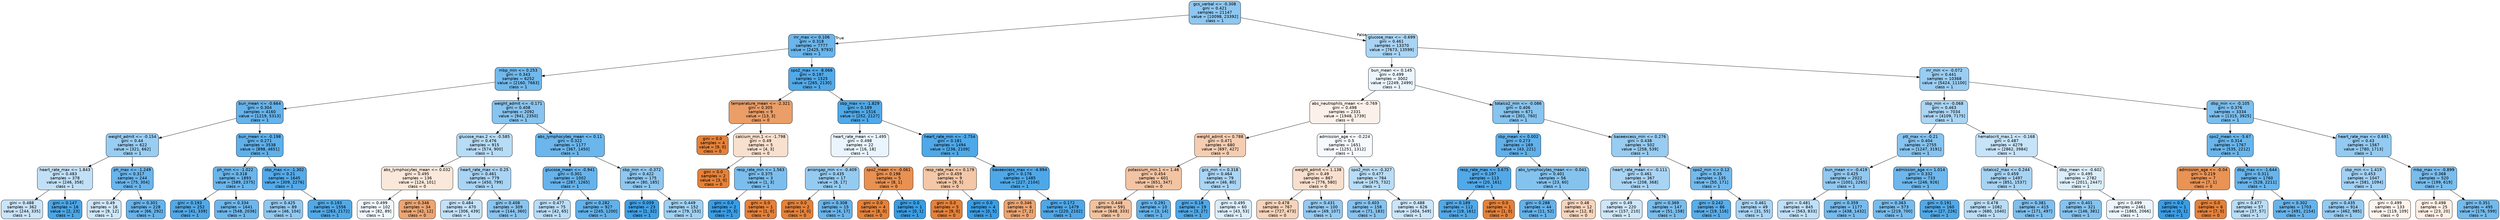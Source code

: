 digraph Tree {
node [shape=box, style="filled, rounded", color="black", fontname="helvetica"] ;
edge [fontname="helvetica"] ;
0 [label="gcs_verbal <= -0.308\ngini = 0.421\nsamples = 21147\nvalue = [10098, 23392]\nclass = 1", fillcolor="#8ec7f0"] ;
1 [label="inr_max <= 0.106\ngini = 0.318\nsamples = 7777\nvalue = [2425, 9793]\nclass = 1", fillcolor="#6ab5eb"] ;
0 -> 1 [labeldistance=2.5, labelangle=45, headlabel="True"] ;
2 [label="mbp_min <= 0.253\ngini = 0.343\nsamples = 6252\nvalue = [2160, 7663]\nclass = 1", fillcolor="#71b9ec"] ;
1 -> 2 ;
3 [label="bun_mean <= -0.664\ngini = 0.304\nsamples = 4160\nvalue = [1219, 5313]\nclass = 1", fillcolor="#66b3eb"] ;
2 -> 3 ;
4 [label="weight_admit <= -0.154\ngini = 0.44\nsamples = 622\nvalue = [321, 662]\nclass = 1", fillcolor="#99cdf2"] ;
3 -> 4 ;
5 [label="heart_rate_max <= 1.843\ngini = 0.483\nsamples = 378\nvalue = [246, 358]\nclass = 1", fillcolor="#c1e0f7"] ;
4 -> 5 ;
6 [label="gini = 0.488\nsamples = 362\nvalue = [244, 335]\nclass = 1", fillcolor="#c9e4f8"] ;
5 -> 6 ;
7 [label="gini = 0.147\nsamples = 16\nvalue = [2, 23]\nclass = 1", fillcolor="#4aa6e7"] ;
5 -> 7 ;
8 [label="ph_max <= -1.249\ngini = 0.317\nsamples = 244\nvalue = [75, 304]\nclass = 1", fillcolor="#6ab5eb"] ;
4 -> 8 ;
9 [label="gini = 0.49\nsamples = 16\nvalue = [9, 12]\nclass = 1", fillcolor="#cee6f8"] ;
8 -> 9 ;
10 [label="gini = 0.301\nsamples = 228\nvalue = [66, 292]\nclass = 1", fillcolor="#66b3eb"] ;
8 -> 10 ;
11 [label="bun_mean <= -0.198\ngini = 0.271\nsamples = 3538\nvalue = [898, 4651]\nclass = 1", fillcolor="#5fb0ea"] ;
3 -> 11 ;
12 [label="ph_min <= -1.022\ngini = 0.318\nsamples = 1893\nvalue = [589, 2375]\nclass = 1", fillcolor="#6ab5eb"] ;
11 -> 12 ;
13 [label="gini = 0.193\nsamples = 252\nvalue = [41, 339]\nclass = 1", fillcolor="#51a9e8"] ;
12 -> 13 ;
14 [label="gini = 0.334\nsamples = 1641\nvalue = [548, 2036]\nclass = 1", fillcolor="#6eb7ec"] ;
12 -> 14 ;
15 [label="sbp_max <= -1.302\ngini = 0.21\nsamples = 1645\nvalue = [309, 2276]\nclass = 1", fillcolor="#54aae9"] ;
11 -> 15 ;
16 [label="gini = 0.425\nsamples = 89\nvalue = [46, 104]\nclass = 1", fillcolor="#91c8f0"] ;
15 -> 16 ;
17 [label="gini = 0.193\nsamples = 1556\nvalue = [263, 2172]\nclass = 1", fillcolor="#51a9e8"] ;
15 -> 17 ;
18 [label="weight_admit <= -0.171\ngini = 0.408\nsamples = 2092\nvalue = [941, 2350]\nclass = 1", fillcolor="#88c4ef"] ;
2 -> 18 ;
19 [label="glucose_max.2 <= -0.585\ngini = 0.476\nsamples = 915\nvalue = [574, 900]\nclass = 1", fillcolor="#b7dcf6"] ;
18 -> 19 ;
20 [label="abs_lymphocytes_mean <= 0.032\ngini = 0.495\nsamples = 136\nvalue = [124, 101]\nclass = 0", fillcolor="#fae8da"] ;
19 -> 20 ;
21 [label="gini = 0.499\nsamples = 102\nvalue = [82, 89]\nclass = 1", fillcolor="#eff7fd"] ;
20 -> 21 ;
22 [label="gini = 0.346\nsamples = 34\nvalue = [42, 12]\nclass = 0", fillcolor="#eca572"] ;
20 -> 22 ;
23 [label="heart_rate_max <= 0.25\ngini = 0.461\nsamples = 779\nvalue = [450, 799]\nclass = 1", fillcolor="#a9d4f4"] ;
19 -> 23 ;
24 [label="gini = 0.484\nsamples = 470\nvalue = [306, 439]\nclass = 1", fillcolor="#c3e1f7"] ;
23 -> 24 ;
25 [label="gini = 0.408\nsamples = 309\nvalue = [144, 360]\nclass = 1", fillcolor="#88c4ef"] ;
23 -> 25 ;
26 [label="abs_lymphocytes_mean <= 0.11\ngini = 0.322\nsamples = 1177\nvalue = [367, 1450]\nclass = 1", fillcolor="#6bb6ec"] ;
18 -> 26 ;
27 [label="glucose_mean <= -0.941\ngini = 0.301\nsamples = 1002\nvalue = [287, 1265]\nclass = 1", fillcolor="#66b3eb"] ;
26 -> 27 ;
28 [label="gini = 0.477\nsamples = 75\nvalue = [42, 65]\nclass = 1", fillcolor="#b9dcf6"] ;
27 -> 28 ;
29 [label="gini = 0.282\nsamples = 927\nvalue = [245, 1200]\nclass = 1", fillcolor="#61b1ea"] ;
27 -> 29 ;
30 [label="sbp_min <= -0.372\ngini = 0.422\nsamples = 175\nvalue = [80, 185]\nclass = 1", fillcolor="#8fc7f0"] ;
26 -> 30 ;
31 [label="gini = 0.059\nsamples = 23\nvalue = [1, 32]\nclass = 1", fillcolor="#3fa0e6"] ;
30 -> 31 ;
32 [label="gini = 0.449\nsamples = 152\nvalue = [79, 153]\nclass = 1", fillcolor="#9fd0f2"] ;
30 -> 32 ;
33 [label="spo2_max <= -8.066\ngini = 0.197\nsamples = 1525\nvalue = [265, 2130]\nclass = 1", fillcolor="#52a9e8"] ;
1 -> 33 ;
34 [label="temperature_mean <= -2.321\ngini = 0.305\nsamples = 9\nvalue = [13, 3]\nclass = 0", fillcolor="#eb9e67"] ;
33 -> 34 ;
35 [label="gini = 0.0\nsamples = 4\nvalue = [9, 0]\nclass = 0", fillcolor="#e58139"] ;
34 -> 35 ;
36 [label="calcium_min.1 <= -1.798\ngini = 0.49\nsamples = 5\nvalue = [4, 3]\nclass = 0", fillcolor="#f8e0ce"] ;
34 -> 36 ;
37 [label="gini = 0.0\nsamples = 2\nvalue = [3, 0]\nclass = 0", fillcolor="#e58139"] ;
36 -> 37 ;
38 [label="resp_rate_min <= 1.563\ngini = 0.375\nsamples = 3\nvalue = [1, 3]\nclass = 1", fillcolor="#7bbeee"] ;
36 -> 38 ;
39 [label="gini = 0.0\nsamples = 2\nvalue = [0, 3]\nclass = 1", fillcolor="#399de5"] ;
38 -> 39 ;
40 [label="gini = 0.0\nsamples = 1\nvalue = [1, 0]\nclass = 0", fillcolor="#e58139"] ;
38 -> 40 ;
41 [label="sbp_max <= -1.829\ngini = 0.189\nsamples = 1516\nvalue = [252, 2127]\nclass = 1", fillcolor="#50a9e8"] ;
33 -> 41 ;
42 [label="heart_rate_mean <= 1.495\ngini = 0.498\nsamples = 22\nvalue = [16, 18]\nclass = 1", fillcolor="#e9f4fc"] ;
41 -> 42 ;
43 [label="aniongap_min <= -0.409\ngini = 0.435\nsamples = 17\nvalue = [8, 17]\nclass = 1", fillcolor="#96cbf1"] ;
42 -> 43 ;
44 [label="gini = 0.0\nsamples = 2\nvalue = [4, 0]\nclass = 0", fillcolor="#e58139"] ;
43 -> 44 ;
45 [label="gini = 0.308\nsamples = 15\nvalue = [4, 17]\nclass = 1", fillcolor="#68b4eb"] ;
43 -> 45 ;
46 [label="spo2_mean <= -0.061\ngini = 0.198\nsamples = 5\nvalue = [8, 1]\nclass = 0", fillcolor="#e89152"] ;
42 -> 46 ;
47 [label="gini = 0.0\nsamples = 4\nvalue = [8, 0]\nclass = 0", fillcolor="#e58139"] ;
46 -> 47 ;
48 [label="gini = 0.0\nsamples = 1\nvalue = [0, 1]\nclass = 1", fillcolor="#399de5"] ;
46 -> 48 ;
49 [label="heart_rate_min <= -2.754\ngini = 0.181\nsamples = 1494\nvalue = [236, 2109]\nclass = 1", fillcolor="#4fa8e8"] ;
41 -> 49 ;
50 [label="resp_rate_max <= 0.179\ngini = 0.459\nsamples = 9\nvalue = [9, 5]\nclass = 0", fillcolor="#f3c7a7"] ;
49 -> 50 ;
51 [label="gini = 0.0\nsamples = 5\nvalue = [9, 0]\nclass = 0", fillcolor="#e58139"] ;
50 -> 51 ;
52 [label="gini = 0.0\nsamples = 4\nvalue = [0, 5]\nclass = 1", fillcolor="#399de5"] ;
50 -> 52 ;
53 [label="baseexcess_max <= -4.994\ngini = 0.176\nsamples = 1485\nvalue = [227, 2104]\nclass = 1", fillcolor="#4ea8e8"] ;
49 -> 53 ;
54 [label="gini = 0.346\nsamples = 6\nvalue = [7, 2]\nclass = 0", fillcolor="#eca572"] ;
53 -> 54 ;
55 [label="gini = 0.172\nsamples = 1479\nvalue = [220, 2102]\nclass = 1", fillcolor="#4ea7e8"] ;
53 -> 55 ;
56 [label="glucose_max <= -0.699\ngini = 0.461\nsamples = 13370\nvalue = [7673, 13599]\nclass = 1", fillcolor="#a9d4f4"] ;
0 -> 56 [labeldistance=2.5, labelangle=-45, headlabel="False"] ;
57 [label="bun_mean <= 0.145\ngini = 0.499\nsamples = 3002\nvalue = [2249, 2499]\nclass = 1", fillcolor="#ebf5fc"] ;
56 -> 57 ;
58 [label="abs_neutrophils_mean <= -0.769\ngini = 0.498\nsamples = 2331\nvalue = [1948, 1739]\nclass = 0", fillcolor="#fcf1ea"] ;
57 -> 58 ;
59 [label="weight_admit <= 0.788\ngini = 0.471\nsamples = 680\nvalue = [697, 427]\nclass = 0", fillcolor="#f5ceb2"] ;
58 -> 59 ;
60 [label="potassium_min.1 <= 1.46\ngini = 0.454\nsamples = 601\nvalue = [651, 347]\nclass = 0", fillcolor="#f3c4a3"] ;
59 -> 60 ;
61 [label="gini = 0.448\nsamples = 591\nvalue = [648, 333]\nclass = 0", fillcolor="#f2c29f"] ;
60 -> 61 ;
62 [label="gini = 0.291\nsamples = 10\nvalue = [3, 14]\nclass = 1", fillcolor="#63b2eb"] ;
60 -> 62 ;
63 [label="gcs_min <= 0.318\ngini = 0.464\nsamples = 79\nvalue = [46, 80]\nclass = 1", fillcolor="#abd5f4"] ;
59 -> 63 ;
64 [label="gini = 0.18\nsamples = 19\nvalue = [3, 27]\nclass = 1", fillcolor="#4fa8e8"] ;
63 -> 64 ;
65 [label="gini = 0.495\nsamples = 60\nvalue = [43, 53]\nclass = 1", fillcolor="#daedfa"] ;
63 -> 65 ;
66 [label="admission_age <= -0.224\ngini = 0.5\nsamples = 1651\nvalue = [1251, 1312]\nclass = 1", fillcolor="#f6fafe"] ;
58 -> 66 ;
67 [label="weight_admit <= 1.138\ngini = 0.49\nsamples = 867\nvalue = [776, 580]\nclass = 0", fillcolor="#f8dfcd"] ;
66 -> 67 ;
68 [label="gini = 0.478\nsamples = 767\nvalue = [727, 473]\nclass = 0", fillcolor="#f6d3ba"] ;
67 -> 68 ;
69 [label="gini = 0.431\nsamples = 100\nvalue = [49, 107]\nclass = 1", fillcolor="#94caf1"] ;
67 -> 69 ;
70 [label="spo2_min <= -0.327\ngini = 0.477\nsamples = 784\nvalue = [475, 732]\nclass = 1", fillcolor="#b9ddf6"] ;
66 -> 70 ;
71 [label="gini = 0.403\nsamples = 158\nvalue = [71, 183]\nclass = 1", fillcolor="#86c3ef"] ;
70 -> 71 ;
72 [label="gini = 0.488\nsamples = 626\nvalue = [404, 549]\nclass = 1", fillcolor="#cbe5f8"] ;
70 -> 72 ;
73 [label="totalco2_min <= -0.086\ngini = 0.406\nsamples = 671\nvalue = [301, 760]\nclass = 1", fillcolor="#87c4ef"] ;
57 -> 73 ;
74 [label="sbp_mean <= 0.002\ngini = 0.273\nsamples = 169\nvalue = [43, 221]\nclass = 1", fillcolor="#60b0ea"] ;
73 -> 74 ;
75 [label="resp_rate_max <= 3.675\ngini = 0.197\nsamples = 113\nvalue = [20, 161]\nclass = 1", fillcolor="#52a9e8"] ;
74 -> 75 ;
76 [label="gini = 0.189\nsamples = 112\nvalue = [19, 161]\nclass = 1", fillcolor="#50a9e8"] ;
75 -> 76 ;
77 [label="gini = 0.0\nsamples = 1\nvalue = [1, 0]\nclass = 0", fillcolor="#e58139"] ;
75 -> 77 ;
78 [label="abs_lymphocytes_mean <= -0.041\ngini = 0.401\nsamples = 56\nvalue = [23, 60]\nclass = 1", fillcolor="#85c3ef"] ;
74 -> 78 ;
79 [label="gini = 0.288\nsamples = 44\nvalue = [11, 52]\nclass = 1", fillcolor="#63b2ea"] ;
78 -> 79 ;
80 [label="gini = 0.48\nsamples = 12\nvalue = [12, 8]\nclass = 0", fillcolor="#f6d5bd"] ;
78 -> 80 ;
81 [label="baseexcess_min <= 0.276\ngini = 0.438\nsamples = 502\nvalue = [258, 539]\nclass = 1", fillcolor="#98ccf1"] ;
73 -> 81 ;
82 [label="heart_rate_mean <= -0.111\ngini = 0.461\nsamples = 367\nvalue = [208, 368]\nclass = 1", fillcolor="#a9d4f4"] ;
81 -> 82 ;
83 [label="gini = 0.49\nsamples = 220\nvalue = [157, 210]\nclass = 1", fillcolor="#cde6f8"] ;
82 -> 83 ;
84 [label="gini = 0.369\nsamples = 147\nvalue = [51, 158]\nclass = 1", fillcolor="#79bded"] ;
82 -> 84 ;
85 [label="spo2_min <= 0.12\ngini = 0.35\nsamples = 135\nvalue = [50, 171]\nclass = 1", fillcolor="#73baed"] ;
81 -> 85 ;
86 [label="gini = 0.242\nsamples = 86\nvalue = [19, 116]\nclass = 1", fillcolor="#59ade9"] ;
85 -> 86 ;
87 [label="gini = 0.461\nsamples = 49\nvalue = [31, 55]\nclass = 1", fillcolor="#a9d4f4"] ;
85 -> 87 ;
88 [label="inr_min <= -0.072\ngini = 0.441\nsamples = 10368\nvalue = [5424, 11100]\nclass = 1", fillcolor="#9acdf2"] ;
56 -> 88 ;
89 [label="sbp_min <= -0.068\ngini = 0.463\nsamples = 7034\nvalue = [4109, 7175]\nclass = 1", fillcolor="#aad5f4"] ;
88 -> 89 ;
90 [label="ptt_max <= -0.21\ngini = 0.404\nsamples = 2755\nvalue = [1247, 3191]\nclass = 1", fillcolor="#86c3ef"] ;
89 -> 90 ;
91 [label="bun_mean <= -0.419\ngini = 0.425\nsamples = 2022\nvalue = [1001, 2265]\nclass = 1", fillcolor="#91c8f0"] ;
90 -> 91 ;
92 [label="gini = 0.481\nsamples = 845\nvalue = [563, 833]\nclass = 1", fillcolor="#bfdff7"] ;
91 -> 92 ;
93 [label="gini = 0.359\nsamples = 1177\nvalue = [438, 1432]\nclass = 1", fillcolor="#76bbed"] ;
91 -> 93 ;
94 [label="admission_age <= 1.014\ngini = 0.332\nsamples = 733\nvalue = [246, 926]\nclass = 1", fillcolor="#6eb7ec"] ;
90 -> 94 ;
95 [label="gini = 0.363\nsamples = 573\nvalue = [219, 700]\nclass = 1", fillcolor="#77bced"] ;
94 -> 95 ;
96 [label="gini = 0.191\nsamples = 160\nvalue = [27, 226]\nclass = 1", fillcolor="#51a9e8"] ;
94 -> 96 ;
97 [label="hematocrit_max.1 <= -0.168\ngini = 0.487\nsamples = 4279\nvalue = [2862, 3984]\nclass = 1", fillcolor="#c7e3f8"] ;
89 -> 97 ;
98 [label="totalco2_max <= 0.244\ngini = 0.459\nsamples = 1497\nvalue = [851, 1537]\nclass = 1", fillcolor="#a7d3f3"] ;
97 -> 98 ;
99 [label="gini = 0.478\nsamples = 1082\nvalue = [680, 1040]\nclass = 1", fillcolor="#baddf6"] ;
98 -> 99 ;
100 [label="gini = 0.381\nsamples = 415\nvalue = [171, 497]\nclass = 1", fillcolor="#7dbfee"] ;
98 -> 100 ;
101 [label="dbp_mean <= -0.602\ngini = 0.495\nsamples = 2782\nvalue = [2011, 2447]\nclass = 1", fillcolor="#dceefa"] ;
97 -> 101 ;
102 [label="gini = 0.401\nsamples = 321\nvalue = [146, 381]\nclass = 1", fillcolor="#85c3ef"] ;
101 -> 102 ;
103 [label="gini = 0.499\nsamples = 2461\nvalue = [1865, 2066]\nclass = 1", fillcolor="#ecf5fc"] ;
101 -> 103 ;
104 [label="dbp_min <= -0.105\ngini = 0.376\nsamples = 3334\nvalue = [1315, 3925]\nclass = 1", fillcolor="#7bbeee"] ;
88 -> 104 ;
105 [label="spo2_mean <= -5.67\ngini = 0.314\nsamples = 1767\nvalue = [535, 2212]\nclass = 1", fillcolor="#69b5eb"] ;
104 -> 105 ;
106 [label="admission_age <= -0.04\ngini = 0.219\nsamples = 7\nvalue = [7, 1]\nclass = 0", fillcolor="#e99355"] ;
105 -> 106 ;
107 [label="gini = 0.0\nsamples = 1\nvalue = [0, 1]\nclass = 1", fillcolor="#399de5"] ;
106 -> 107 ;
108 [label="gini = 0.0\nsamples = 6\nvalue = [7, 0]\nclass = 0", fillcolor="#e58139"] ;
106 -> 108 ;
109 [label="dbp_max <= -1.644\ngini = 0.311\nsamples = 1760\nvalue = [528, 2211]\nclass = 1", fillcolor="#68b4eb"] ;
105 -> 109 ;
110 [label="gini = 0.477\nsamples = 57\nvalue = [37, 57]\nclass = 1", fillcolor="#baddf6"] ;
109 -> 110 ;
111 [label="gini = 0.302\nsamples = 1703\nvalue = [491, 2154]\nclass = 1", fillcolor="#66b3eb"] ;
109 -> 111 ;
112 [label="heart_rate_max <= 0.691\ngini = 0.43\nsamples = 1567\nvalue = [780, 1713]\nclass = 1", fillcolor="#93caf1"] ;
104 -> 112 ;
113 [label="sbp_min <= 1.419\ngini = 0.453\nsamples = 1047\nvalue = [581, 1094]\nclass = 1", fillcolor="#a2d1f3"] ;
112 -> 113 ;
114 [label="gini = 0.435\nsamples = 914\nvalue = [462, 985]\nclass = 1", fillcolor="#96cbf1"] ;
113 -> 114 ;
115 [label="gini = 0.499\nsamples = 133\nvalue = [119, 109]\nclass = 0", fillcolor="#fdf4ee"] ;
113 -> 115 ;
116 [label="mbp_max <= -0.899\ngini = 0.368\nsamples = 520\nvalue = [199, 619]\nclass = 1", fillcolor="#79bded"] ;
112 -> 116 ;
117 [label="gini = 0.498\nsamples = 25\nvalue = [23, 20]\nclass = 0", fillcolor="#fcefe5"] ;
116 -> 117 ;
118 [label="gini = 0.351\nsamples = 495\nvalue = [176, 599]\nclass = 1", fillcolor="#73baed"] ;
116 -> 118 ;
}